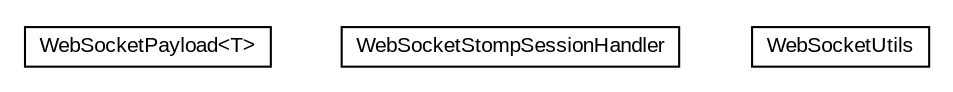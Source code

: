 #!/usr/local/bin/dot
#
# Class diagram 
# Generated by UMLGraph version R5_6-24-gf6e263 (http://www.umlgraph.org/)
#

digraph G {
	edge [fontname="arial",fontsize=10,labelfontname="arial",labelfontsize=10];
	node [fontname="arial",fontsize=10,shape=plaintext];
	nodesep=0.25;
	ranksep=0.5;
	// net.brabenetz.app.springstompserver.testtools.WebSocketPayload<T>
	c7 [label=<<table title="net.brabenetz.app.springstompserver.testtools.WebSocketPayload" border="0" cellborder="1" cellspacing="0" cellpadding="2" port="p" href="./WebSocketPayload.html">
		<tr><td><table border="0" cellspacing="0" cellpadding="1">
<tr><td align="center" balign="center"> WebSocketPayload&lt;T&gt; </td></tr>
		</table></td></tr>
		</table>>, URL="./WebSocketPayload.html", fontname="arial", fontcolor="black", fontsize=10.0];
	// net.brabenetz.app.springstompserver.testtools.WebSocketStompSessionHandler
	c8 [label=<<table title="net.brabenetz.app.springstompserver.testtools.WebSocketStompSessionHandler" border="0" cellborder="1" cellspacing="0" cellpadding="2" port="p" href="./WebSocketStompSessionHandler.html">
		<tr><td><table border="0" cellspacing="0" cellpadding="1">
<tr><td align="center" balign="center"> WebSocketStompSessionHandler </td></tr>
		</table></td></tr>
		</table>>, URL="./WebSocketStompSessionHandler.html", fontname="arial", fontcolor="black", fontsize=10.0];
	// net.brabenetz.app.springstompserver.testtools.WebSocketUtils
	c9 [label=<<table title="net.brabenetz.app.springstompserver.testtools.WebSocketUtils" border="0" cellborder="1" cellspacing="0" cellpadding="2" port="p" href="./WebSocketUtils.html">
		<tr><td><table border="0" cellspacing="0" cellpadding="1">
<tr><td align="center" balign="center"> WebSocketUtils </td></tr>
		</table></td></tr>
		</table>>, URL="./WebSocketUtils.html", fontname="arial", fontcolor="black", fontsize=10.0];
}

